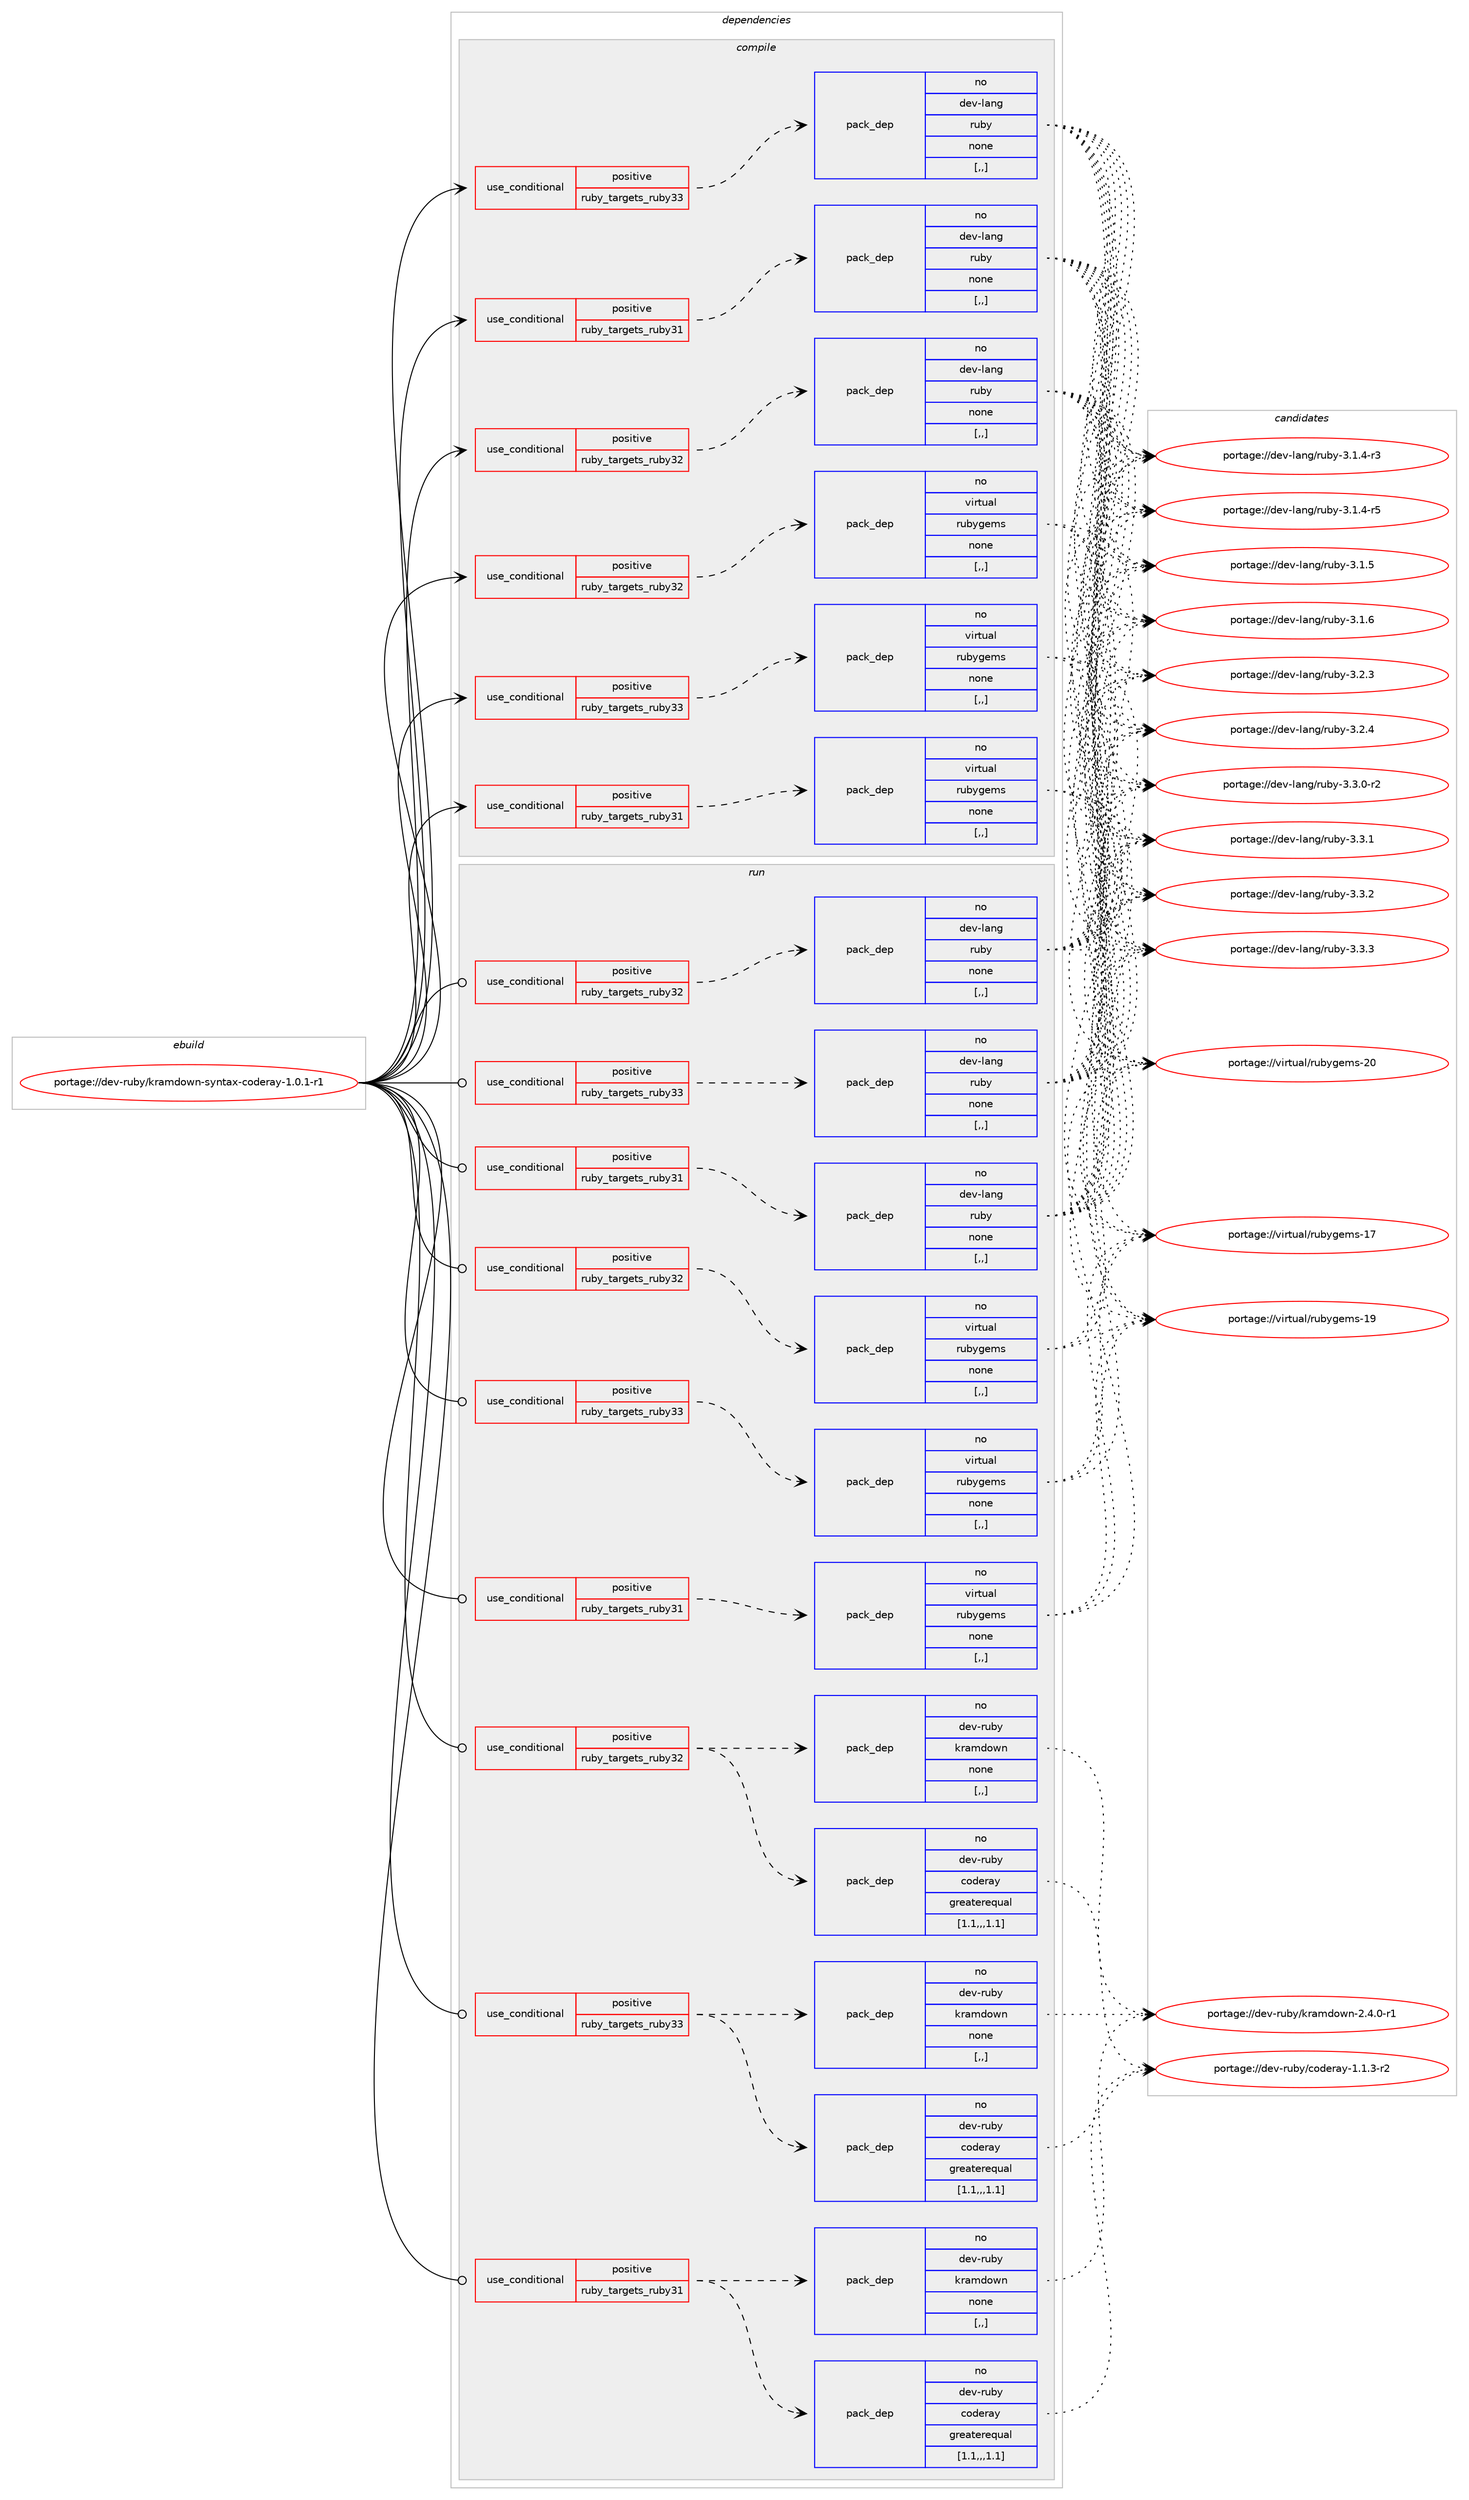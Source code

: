 digraph prolog {

# *************
# Graph options
# *************

newrank=true;
concentrate=true;
compound=true;
graph [rankdir=LR,fontname=Helvetica,fontsize=10,ranksep=1.5];#, ranksep=2.5, nodesep=0.2];
edge  [arrowhead=vee];
node  [fontname=Helvetica,fontsize=10];

# **********
# The ebuild
# **********

subgraph cluster_leftcol {
color=gray;
rank=same;
label=<<i>ebuild</i>>;
id [label="portage://dev-ruby/kramdown-syntax-coderay-1.0.1-r1", color=red, width=4, href="../dev-ruby/kramdown-syntax-coderay-1.0.1-r1.svg"];
}

# ****************
# The dependencies
# ****************

subgraph cluster_midcol {
color=gray;
label=<<i>dependencies</i>>;
subgraph cluster_compile {
fillcolor="#eeeeee";
style=filled;
label=<<i>compile</i>>;
subgraph cond48412 {
dependency184047 [label=<<TABLE BORDER="0" CELLBORDER="1" CELLSPACING="0" CELLPADDING="4"><TR><TD ROWSPAN="3" CELLPADDING="10">use_conditional</TD></TR><TR><TD>positive</TD></TR><TR><TD>ruby_targets_ruby31</TD></TR></TABLE>>, shape=none, color=red];
subgraph pack134332 {
dependency184048 [label=<<TABLE BORDER="0" CELLBORDER="1" CELLSPACING="0" CELLPADDING="4" WIDTH="220"><TR><TD ROWSPAN="6" CELLPADDING="30">pack_dep</TD></TR><TR><TD WIDTH="110">no</TD></TR><TR><TD>dev-lang</TD></TR><TR><TD>ruby</TD></TR><TR><TD>none</TD></TR><TR><TD>[,,]</TD></TR></TABLE>>, shape=none, color=blue];
}
dependency184047:e -> dependency184048:w [weight=20,style="dashed",arrowhead="vee"];
}
id:e -> dependency184047:w [weight=20,style="solid",arrowhead="vee"];
subgraph cond48413 {
dependency184049 [label=<<TABLE BORDER="0" CELLBORDER="1" CELLSPACING="0" CELLPADDING="4"><TR><TD ROWSPAN="3" CELLPADDING="10">use_conditional</TD></TR><TR><TD>positive</TD></TR><TR><TD>ruby_targets_ruby31</TD></TR></TABLE>>, shape=none, color=red];
subgraph pack134333 {
dependency184050 [label=<<TABLE BORDER="0" CELLBORDER="1" CELLSPACING="0" CELLPADDING="4" WIDTH="220"><TR><TD ROWSPAN="6" CELLPADDING="30">pack_dep</TD></TR><TR><TD WIDTH="110">no</TD></TR><TR><TD>virtual</TD></TR><TR><TD>rubygems</TD></TR><TR><TD>none</TD></TR><TR><TD>[,,]</TD></TR></TABLE>>, shape=none, color=blue];
}
dependency184049:e -> dependency184050:w [weight=20,style="dashed",arrowhead="vee"];
}
id:e -> dependency184049:w [weight=20,style="solid",arrowhead="vee"];
subgraph cond48414 {
dependency184051 [label=<<TABLE BORDER="0" CELLBORDER="1" CELLSPACING="0" CELLPADDING="4"><TR><TD ROWSPAN="3" CELLPADDING="10">use_conditional</TD></TR><TR><TD>positive</TD></TR><TR><TD>ruby_targets_ruby32</TD></TR></TABLE>>, shape=none, color=red];
subgraph pack134334 {
dependency184052 [label=<<TABLE BORDER="0" CELLBORDER="1" CELLSPACING="0" CELLPADDING="4" WIDTH="220"><TR><TD ROWSPAN="6" CELLPADDING="30">pack_dep</TD></TR><TR><TD WIDTH="110">no</TD></TR><TR><TD>dev-lang</TD></TR><TR><TD>ruby</TD></TR><TR><TD>none</TD></TR><TR><TD>[,,]</TD></TR></TABLE>>, shape=none, color=blue];
}
dependency184051:e -> dependency184052:w [weight=20,style="dashed",arrowhead="vee"];
}
id:e -> dependency184051:w [weight=20,style="solid",arrowhead="vee"];
subgraph cond48415 {
dependency184053 [label=<<TABLE BORDER="0" CELLBORDER="1" CELLSPACING="0" CELLPADDING="4"><TR><TD ROWSPAN="3" CELLPADDING="10">use_conditional</TD></TR><TR><TD>positive</TD></TR><TR><TD>ruby_targets_ruby32</TD></TR></TABLE>>, shape=none, color=red];
subgraph pack134335 {
dependency184054 [label=<<TABLE BORDER="0" CELLBORDER="1" CELLSPACING="0" CELLPADDING="4" WIDTH="220"><TR><TD ROWSPAN="6" CELLPADDING="30">pack_dep</TD></TR><TR><TD WIDTH="110">no</TD></TR><TR><TD>virtual</TD></TR><TR><TD>rubygems</TD></TR><TR><TD>none</TD></TR><TR><TD>[,,]</TD></TR></TABLE>>, shape=none, color=blue];
}
dependency184053:e -> dependency184054:w [weight=20,style="dashed",arrowhead="vee"];
}
id:e -> dependency184053:w [weight=20,style="solid",arrowhead="vee"];
subgraph cond48416 {
dependency184055 [label=<<TABLE BORDER="0" CELLBORDER="1" CELLSPACING="0" CELLPADDING="4"><TR><TD ROWSPAN="3" CELLPADDING="10">use_conditional</TD></TR><TR><TD>positive</TD></TR><TR><TD>ruby_targets_ruby33</TD></TR></TABLE>>, shape=none, color=red];
subgraph pack134336 {
dependency184056 [label=<<TABLE BORDER="0" CELLBORDER="1" CELLSPACING="0" CELLPADDING="4" WIDTH="220"><TR><TD ROWSPAN="6" CELLPADDING="30">pack_dep</TD></TR><TR><TD WIDTH="110">no</TD></TR><TR><TD>dev-lang</TD></TR><TR><TD>ruby</TD></TR><TR><TD>none</TD></TR><TR><TD>[,,]</TD></TR></TABLE>>, shape=none, color=blue];
}
dependency184055:e -> dependency184056:w [weight=20,style="dashed",arrowhead="vee"];
}
id:e -> dependency184055:w [weight=20,style="solid",arrowhead="vee"];
subgraph cond48417 {
dependency184057 [label=<<TABLE BORDER="0" CELLBORDER="1" CELLSPACING="0" CELLPADDING="4"><TR><TD ROWSPAN="3" CELLPADDING="10">use_conditional</TD></TR><TR><TD>positive</TD></TR><TR><TD>ruby_targets_ruby33</TD></TR></TABLE>>, shape=none, color=red];
subgraph pack134337 {
dependency184058 [label=<<TABLE BORDER="0" CELLBORDER="1" CELLSPACING="0" CELLPADDING="4" WIDTH="220"><TR><TD ROWSPAN="6" CELLPADDING="30">pack_dep</TD></TR><TR><TD WIDTH="110">no</TD></TR><TR><TD>virtual</TD></TR><TR><TD>rubygems</TD></TR><TR><TD>none</TD></TR><TR><TD>[,,]</TD></TR></TABLE>>, shape=none, color=blue];
}
dependency184057:e -> dependency184058:w [weight=20,style="dashed",arrowhead="vee"];
}
id:e -> dependency184057:w [weight=20,style="solid",arrowhead="vee"];
}
subgraph cluster_compileandrun {
fillcolor="#eeeeee";
style=filled;
label=<<i>compile and run</i>>;
}
subgraph cluster_run {
fillcolor="#eeeeee";
style=filled;
label=<<i>run</i>>;
subgraph cond48418 {
dependency184059 [label=<<TABLE BORDER="0" CELLBORDER="1" CELLSPACING="0" CELLPADDING="4"><TR><TD ROWSPAN="3" CELLPADDING="10">use_conditional</TD></TR><TR><TD>positive</TD></TR><TR><TD>ruby_targets_ruby31</TD></TR></TABLE>>, shape=none, color=red];
subgraph pack134338 {
dependency184060 [label=<<TABLE BORDER="0" CELLBORDER="1" CELLSPACING="0" CELLPADDING="4" WIDTH="220"><TR><TD ROWSPAN="6" CELLPADDING="30">pack_dep</TD></TR><TR><TD WIDTH="110">no</TD></TR><TR><TD>dev-lang</TD></TR><TR><TD>ruby</TD></TR><TR><TD>none</TD></TR><TR><TD>[,,]</TD></TR></TABLE>>, shape=none, color=blue];
}
dependency184059:e -> dependency184060:w [weight=20,style="dashed",arrowhead="vee"];
}
id:e -> dependency184059:w [weight=20,style="solid",arrowhead="odot"];
subgraph cond48419 {
dependency184061 [label=<<TABLE BORDER="0" CELLBORDER="1" CELLSPACING="0" CELLPADDING="4"><TR><TD ROWSPAN="3" CELLPADDING="10">use_conditional</TD></TR><TR><TD>positive</TD></TR><TR><TD>ruby_targets_ruby31</TD></TR></TABLE>>, shape=none, color=red];
subgraph pack134339 {
dependency184062 [label=<<TABLE BORDER="0" CELLBORDER="1" CELLSPACING="0" CELLPADDING="4" WIDTH="220"><TR><TD ROWSPAN="6" CELLPADDING="30">pack_dep</TD></TR><TR><TD WIDTH="110">no</TD></TR><TR><TD>dev-ruby</TD></TR><TR><TD>coderay</TD></TR><TR><TD>greaterequal</TD></TR><TR><TD>[1.1,,,1.1]</TD></TR></TABLE>>, shape=none, color=blue];
}
dependency184061:e -> dependency184062:w [weight=20,style="dashed",arrowhead="vee"];
subgraph pack134340 {
dependency184063 [label=<<TABLE BORDER="0" CELLBORDER="1" CELLSPACING="0" CELLPADDING="4" WIDTH="220"><TR><TD ROWSPAN="6" CELLPADDING="30">pack_dep</TD></TR><TR><TD WIDTH="110">no</TD></TR><TR><TD>dev-ruby</TD></TR><TR><TD>kramdown</TD></TR><TR><TD>none</TD></TR><TR><TD>[,,]</TD></TR></TABLE>>, shape=none, color=blue];
}
dependency184061:e -> dependency184063:w [weight=20,style="dashed",arrowhead="vee"];
}
id:e -> dependency184061:w [weight=20,style="solid",arrowhead="odot"];
subgraph cond48420 {
dependency184064 [label=<<TABLE BORDER="0" CELLBORDER="1" CELLSPACING="0" CELLPADDING="4"><TR><TD ROWSPAN="3" CELLPADDING="10">use_conditional</TD></TR><TR><TD>positive</TD></TR><TR><TD>ruby_targets_ruby31</TD></TR></TABLE>>, shape=none, color=red];
subgraph pack134341 {
dependency184065 [label=<<TABLE BORDER="0" CELLBORDER="1" CELLSPACING="0" CELLPADDING="4" WIDTH="220"><TR><TD ROWSPAN="6" CELLPADDING="30">pack_dep</TD></TR><TR><TD WIDTH="110">no</TD></TR><TR><TD>virtual</TD></TR><TR><TD>rubygems</TD></TR><TR><TD>none</TD></TR><TR><TD>[,,]</TD></TR></TABLE>>, shape=none, color=blue];
}
dependency184064:e -> dependency184065:w [weight=20,style="dashed",arrowhead="vee"];
}
id:e -> dependency184064:w [weight=20,style="solid",arrowhead="odot"];
subgraph cond48421 {
dependency184066 [label=<<TABLE BORDER="0" CELLBORDER="1" CELLSPACING="0" CELLPADDING="4"><TR><TD ROWSPAN="3" CELLPADDING="10">use_conditional</TD></TR><TR><TD>positive</TD></TR><TR><TD>ruby_targets_ruby32</TD></TR></TABLE>>, shape=none, color=red];
subgraph pack134342 {
dependency184067 [label=<<TABLE BORDER="0" CELLBORDER="1" CELLSPACING="0" CELLPADDING="4" WIDTH="220"><TR><TD ROWSPAN="6" CELLPADDING="30">pack_dep</TD></TR><TR><TD WIDTH="110">no</TD></TR><TR><TD>dev-lang</TD></TR><TR><TD>ruby</TD></TR><TR><TD>none</TD></TR><TR><TD>[,,]</TD></TR></TABLE>>, shape=none, color=blue];
}
dependency184066:e -> dependency184067:w [weight=20,style="dashed",arrowhead="vee"];
}
id:e -> dependency184066:w [weight=20,style="solid",arrowhead="odot"];
subgraph cond48422 {
dependency184068 [label=<<TABLE BORDER="0" CELLBORDER="1" CELLSPACING="0" CELLPADDING="4"><TR><TD ROWSPAN="3" CELLPADDING="10">use_conditional</TD></TR><TR><TD>positive</TD></TR><TR><TD>ruby_targets_ruby32</TD></TR></TABLE>>, shape=none, color=red];
subgraph pack134343 {
dependency184069 [label=<<TABLE BORDER="0" CELLBORDER="1" CELLSPACING="0" CELLPADDING="4" WIDTH="220"><TR><TD ROWSPAN="6" CELLPADDING="30">pack_dep</TD></TR><TR><TD WIDTH="110">no</TD></TR><TR><TD>dev-ruby</TD></TR><TR><TD>coderay</TD></TR><TR><TD>greaterequal</TD></TR><TR><TD>[1.1,,,1.1]</TD></TR></TABLE>>, shape=none, color=blue];
}
dependency184068:e -> dependency184069:w [weight=20,style="dashed",arrowhead="vee"];
subgraph pack134344 {
dependency184070 [label=<<TABLE BORDER="0" CELLBORDER="1" CELLSPACING="0" CELLPADDING="4" WIDTH="220"><TR><TD ROWSPAN="6" CELLPADDING="30">pack_dep</TD></TR><TR><TD WIDTH="110">no</TD></TR><TR><TD>dev-ruby</TD></TR><TR><TD>kramdown</TD></TR><TR><TD>none</TD></TR><TR><TD>[,,]</TD></TR></TABLE>>, shape=none, color=blue];
}
dependency184068:e -> dependency184070:w [weight=20,style="dashed",arrowhead="vee"];
}
id:e -> dependency184068:w [weight=20,style="solid",arrowhead="odot"];
subgraph cond48423 {
dependency184071 [label=<<TABLE BORDER="0" CELLBORDER="1" CELLSPACING="0" CELLPADDING="4"><TR><TD ROWSPAN="3" CELLPADDING="10">use_conditional</TD></TR><TR><TD>positive</TD></TR><TR><TD>ruby_targets_ruby32</TD></TR></TABLE>>, shape=none, color=red];
subgraph pack134345 {
dependency184072 [label=<<TABLE BORDER="0" CELLBORDER="1" CELLSPACING="0" CELLPADDING="4" WIDTH="220"><TR><TD ROWSPAN="6" CELLPADDING="30">pack_dep</TD></TR><TR><TD WIDTH="110">no</TD></TR><TR><TD>virtual</TD></TR><TR><TD>rubygems</TD></TR><TR><TD>none</TD></TR><TR><TD>[,,]</TD></TR></TABLE>>, shape=none, color=blue];
}
dependency184071:e -> dependency184072:w [weight=20,style="dashed",arrowhead="vee"];
}
id:e -> dependency184071:w [weight=20,style="solid",arrowhead="odot"];
subgraph cond48424 {
dependency184073 [label=<<TABLE BORDER="0" CELLBORDER="1" CELLSPACING="0" CELLPADDING="4"><TR><TD ROWSPAN="3" CELLPADDING="10">use_conditional</TD></TR><TR><TD>positive</TD></TR><TR><TD>ruby_targets_ruby33</TD></TR></TABLE>>, shape=none, color=red];
subgraph pack134346 {
dependency184074 [label=<<TABLE BORDER="0" CELLBORDER="1" CELLSPACING="0" CELLPADDING="4" WIDTH="220"><TR><TD ROWSPAN="6" CELLPADDING="30">pack_dep</TD></TR><TR><TD WIDTH="110">no</TD></TR><TR><TD>dev-lang</TD></TR><TR><TD>ruby</TD></TR><TR><TD>none</TD></TR><TR><TD>[,,]</TD></TR></TABLE>>, shape=none, color=blue];
}
dependency184073:e -> dependency184074:w [weight=20,style="dashed",arrowhead="vee"];
}
id:e -> dependency184073:w [weight=20,style="solid",arrowhead="odot"];
subgraph cond48425 {
dependency184075 [label=<<TABLE BORDER="0" CELLBORDER="1" CELLSPACING="0" CELLPADDING="4"><TR><TD ROWSPAN="3" CELLPADDING="10">use_conditional</TD></TR><TR><TD>positive</TD></TR><TR><TD>ruby_targets_ruby33</TD></TR></TABLE>>, shape=none, color=red];
subgraph pack134347 {
dependency184076 [label=<<TABLE BORDER="0" CELLBORDER="1" CELLSPACING="0" CELLPADDING="4" WIDTH="220"><TR><TD ROWSPAN="6" CELLPADDING="30">pack_dep</TD></TR><TR><TD WIDTH="110">no</TD></TR><TR><TD>dev-ruby</TD></TR><TR><TD>coderay</TD></TR><TR><TD>greaterequal</TD></TR><TR><TD>[1.1,,,1.1]</TD></TR></TABLE>>, shape=none, color=blue];
}
dependency184075:e -> dependency184076:w [weight=20,style="dashed",arrowhead="vee"];
subgraph pack134348 {
dependency184077 [label=<<TABLE BORDER="0" CELLBORDER="1" CELLSPACING="0" CELLPADDING="4" WIDTH="220"><TR><TD ROWSPAN="6" CELLPADDING="30">pack_dep</TD></TR><TR><TD WIDTH="110">no</TD></TR><TR><TD>dev-ruby</TD></TR><TR><TD>kramdown</TD></TR><TR><TD>none</TD></TR><TR><TD>[,,]</TD></TR></TABLE>>, shape=none, color=blue];
}
dependency184075:e -> dependency184077:w [weight=20,style="dashed",arrowhead="vee"];
}
id:e -> dependency184075:w [weight=20,style="solid",arrowhead="odot"];
subgraph cond48426 {
dependency184078 [label=<<TABLE BORDER="0" CELLBORDER="1" CELLSPACING="0" CELLPADDING="4"><TR><TD ROWSPAN="3" CELLPADDING="10">use_conditional</TD></TR><TR><TD>positive</TD></TR><TR><TD>ruby_targets_ruby33</TD></TR></TABLE>>, shape=none, color=red];
subgraph pack134349 {
dependency184079 [label=<<TABLE BORDER="0" CELLBORDER="1" CELLSPACING="0" CELLPADDING="4" WIDTH="220"><TR><TD ROWSPAN="6" CELLPADDING="30">pack_dep</TD></TR><TR><TD WIDTH="110">no</TD></TR><TR><TD>virtual</TD></TR><TR><TD>rubygems</TD></TR><TR><TD>none</TD></TR><TR><TD>[,,]</TD></TR></TABLE>>, shape=none, color=blue];
}
dependency184078:e -> dependency184079:w [weight=20,style="dashed",arrowhead="vee"];
}
id:e -> dependency184078:w [weight=20,style="solid",arrowhead="odot"];
}
}

# **************
# The candidates
# **************

subgraph cluster_choices {
rank=same;
color=gray;
label=<<i>candidates</i>>;

subgraph choice134332 {
color=black;
nodesep=1;
choice100101118451089711010347114117981214551464946524511451 [label="portage://dev-lang/ruby-3.1.4-r3", color=red, width=4,href="../dev-lang/ruby-3.1.4-r3.svg"];
choice100101118451089711010347114117981214551464946524511453 [label="portage://dev-lang/ruby-3.1.4-r5", color=red, width=4,href="../dev-lang/ruby-3.1.4-r5.svg"];
choice10010111845108971101034711411798121455146494653 [label="portage://dev-lang/ruby-3.1.5", color=red, width=4,href="../dev-lang/ruby-3.1.5.svg"];
choice10010111845108971101034711411798121455146494654 [label="portage://dev-lang/ruby-3.1.6", color=red, width=4,href="../dev-lang/ruby-3.1.6.svg"];
choice10010111845108971101034711411798121455146504651 [label="portage://dev-lang/ruby-3.2.3", color=red, width=4,href="../dev-lang/ruby-3.2.3.svg"];
choice10010111845108971101034711411798121455146504652 [label="portage://dev-lang/ruby-3.2.4", color=red, width=4,href="../dev-lang/ruby-3.2.4.svg"];
choice100101118451089711010347114117981214551465146484511450 [label="portage://dev-lang/ruby-3.3.0-r2", color=red, width=4,href="../dev-lang/ruby-3.3.0-r2.svg"];
choice10010111845108971101034711411798121455146514649 [label="portage://dev-lang/ruby-3.3.1", color=red, width=4,href="../dev-lang/ruby-3.3.1.svg"];
choice10010111845108971101034711411798121455146514650 [label="portage://dev-lang/ruby-3.3.2", color=red, width=4,href="../dev-lang/ruby-3.3.2.svg"];
choice10010111845108971101034711411798121455146514651 [label="portage://dev-lang/ruby-3.3.3", color=red, width=4,href="../dev-lang/ruby-3.3.3.svg"];
dependency184048:e -> choice100101118451089711010347114117981214551464946524511451:w [style=dotted,weight="100"];
dependency184048:e -> choice100101118451089711010347114117981214551464946524511453:w [style=dotted,weight="100"];
dependency184048:e -> choice10010111845108971101034711411798121455146494653:w [style=dotted,weight="100"];
dependency184048:e -> choice10010111845108971101034711411798121455146494654:w [style=dotted,weight="100"];
dependency184048:e -> choice10010111845108971101034711411798121455146504651:w [style=dotted,weight="100"];
dependency184048:e -> choice10010111845108971101034711411798121455146504652:w [style=dotted,weight="100"];
dependency184048:e -> choice100101118451089711010347114117981214551465146484511450:w [style=dotted,weight="100"];
dependency184048:e -> choice10010111845108971101034711411798121455146514649:w [style=dotted,weight="100"];
dependency184048:e -> choice10010111845108971101034711411798121455146514650:w [style=dotted,weight="100"];
dependency184048:e -> choice10010111845108971101034711411798121455146514651:w [style=dotted,weight="100"];
}
subgraph choice134333 {
color=black;
nodesep=1;
choice118105114116117971084711411798121103101109115454955 [label="portage://virtual/rubygems-17", color=red, width=4,href="../virtual/rubygems-17.svg"];
choice118105114116117971084711411798121103101109115454957 [label="portage://virtual/rubygems-19", color=red, width=4,href="../virtual/rubygems-19.svg"];
choice118105114116117971084711411798121103101109115455048 [label="portage://virtual/rubygems-20", color=red, width=4,href="../virtual/rubygems-20.svg"];
dependency184050:e -> choice118105114116117971084711411798121103101109115454955:w [style=dotted,weight="100"];
dependency184050:e -> choice118105114116117971084711411798121103101109115454957:w [style=dotted,weight="100"];
dependency184050:e -> choice118105114116117971084711411798121103101109115455048:w [style=dotted,weight="100"];
}
subgraph choice134334 {
color=black;
nodesep=1;
choice100101118451089711010347114117981214551464946524511451 [label="portage://dev-lang/ruby-3.1.4-r3", color=red, width=4,href="../dev-lang/ruby-3.1.4-r3.svg"];
choice100101118451089711010347114117981214551464946524511453 [label="portage://dev-lang/ruby-3.1.4-r5", color=red, width=4,href="../dev-lang/ruby-3.1.4-r5.svg"];
choice10010111845108971101034711411798121455146494653 [label="portage://dev-lang/ruby-3.1.5", color=red, width=4,href="../dev-lang/ruby-3.1.5.svg"];
choice10010111845108971101034711411798121455146494654 [label="portage://dev-lang/ruby-3.1.6", color=red, width=4,href="../dev-lang/ruby-3.1.6.svg"];
choice10010111845108971101034711411798121455146504651 [label="portage://dev-lang/ruby-3.2.3", color=red, width=4,href="../dev-lang/ruby-3.2.3.svg"];
choice10010111845108971101034711411798121455146504652 [label="portage://dev-lang/ruby-3.2.4", color=red, width=4,href="../dev-lang/ruby-3.2.4.svg"];
choice100101118451089711010347114117981214551465146484511450 [label="portage://dev-lang/ruby-3.3.0-r2", color=red, width=4,href="../dev-lang/ruby-3.3.0-r2.svg"];
choice10010111845108971101034711411798121455146514649 [label="portage://dev-lang/ruby-3.3.1", color=red, width=4,href="../dev-lang/ruby-3.3.1.svg"];
choice10010111845108971101034711411798121455146514650 [label="portage://dev-lang/ruby-3.3.2", color=red, width=4,href="../dev-lang/ruby-3.3.2.svg"];
choice10010111845108971101034711411798121455146514651 [label="portage://dev-lang/ruby-3.3.3", color=red, width=4,href="../dev-lang/ruby-3.3.3.svg"];
dependency184052:e -> choice100101118451089711010347114117981214551464946524511451:w [style=dotted,weight="100"];
dependency184052:e -> choice100101118451089711010347114117981214551464946524511453:w [style=dotted,weight="100"];
dependency184052:e -> choice10010111845108971101034711411798121455146494653:w [style=dotted,weight="100"];
dependency184052:e -> choice10010111845108971101034711411798121455146494654:w [style=dotted,weight="100"];
dependency184052:e -> choice10010111845108971101034711411798121455146504651:w [style=dotted,weight="100"];
dependency184052:e -> choice10010111845108971101034711411798121455146504652:w [style=dotted,weight="100"];
dependency184052:e -> choice100101118451089711010347114117981214551465146484511450:w [style=dotted,weight="100"];
dependency184052:e -> choice10010111845108971101034711411798121455146514649:w [style=dotted,weight="100"];
dependency184052:e -> choice10010111845108971101034711411798121455146514650:w [style=dotted,weight="100"];
dependency184052:e -> choice10010111845108971101034711411798121455146514651:w [style=dotted,weight="100"];
}
subgraph choice134335 {
color=black;
nodesep=1;
choice118105114116117971084711411798121103101109115454955 [label="portage://virtual/rubygems-17", color=red, width=4,href="../virtual/rubygems-17.svg"];
choice118105114116117971084711411798121103101109115454957 [label="portage://virtual/rubygems-19", color=red, width=4,href="../virtual/rubygems-19.svg"];
choice118105114116117971084711411798121103101109115455048 [label="portage://virtual/rubygems-20", color=red, width=4,href="../virtual/rubygems-20.svg"];
dependency184054:e -> choice118105114116117971084711411798121103101109115454955:w [style=dotted,weight="100"];
dependency184054:e -> choice118105114116117971084711411798121103101109115454957:w [style=dotted,weight="100"];
dependency184054:e -> choice118105114116117971084711411798121103101109115455048:w [style=dotted,weight="100"];
}
subgraph choice134336 {
color=black;
nodesep=1;
choice100101118451089711010347114117981214551464946524511451 [label="portage://dev-lang/ruby-3.1.4-r3", color=red, width=4,href="../dev-lang/ruby-3.1.4-r3.svg"];
choice100101118451089711010347114117981214551464946524511453 [label="portage://dev-lang/ruby-3.1.4-r5", color=red, width=4,href="../dev-lang/ruby-3.1.4-r5.svg"];
choice10010111845108971101034711411798121455146494653 [label="portage://dev-lang/ruby-3.1.5", color=red, width=4,href="../dev-lang/ruby-3.1.5.svg"];
choice10010111845108971101034711411798121455146494654 [label="portage://dev-lang/ruby-3.1.6", color=red, width=4,href="../dev-lang/ruby-3.1.6.svg"];
choice10010111845108971101034711411798121455146504651 [label="portage://dev-lang/ruby-3.2.3", color=red, width=4,href="../dev-lang/ruby-3.2.3.svg"];
choice10010111845108971101034711411798121455146504652 [label="portage://dev-lang/ruby-3.2.4", color=red, width=4,href="../dev-lang/ruby-3.2.4.svg"];
choice100101118451089711010347114117981214551465146484511450 [label="portage://dev-lang/ruby-3.3.0-r2", color=red, width=4,href="../dev-lang/ruby-3.3.0-r2.svg"];
choice10010111845108971101034711411798121455146514649 [label="portage://dev-lang/ruby-3.3.1", color=red, width=4,href="../dev-lang/ruby-3.3.1.svg"];
choice10010111845108971101034711411798121455146514650 [label="portage://dev-lang/ruby-3.3.2", color=red, width=4,href="../dev-lang/ruby-3.3.2.svg"];
choice10010111845108971101034711411798121455146514651 [label="portage://dev-lang/ruby-3.3.3", color=red, width=4,href="../dev-lang/ruby-3.3.3.svg"];
dependency184056:e -> choice100101118451089711010347114117981214551464946524511451:w [style=dotted,weight="100"];
dependency184056:e -> choice100101118451089711010347114117981214551464946524511453:w [style=dotted,weight="100"];
dependency184056:e -> choice10010111845108971101034711411798121455146494653:w [style=dotted,weight="100"];
dependency184056:e -> choice10010111845108971101034711411798121455146494654:w [style=dotted,weight="100"];
dependency184056:e -> choice10010111845108971101034711411798121455146504651:w [style=dotted,weight="100"];
dependency184056:e -> choice10010111845108971101034711411798121455146504652:w [style=dotted,weight="100"];
dependency184056:e -> choice100101118451089711010347114117981214551465146484511450:w [style=dotted,weight="100"];
dependency184056:e -> choice10010111845108971101034711411798121455146514649:w [style=dotted,weight="100"];
dependency184056:e -> choice10010111845108971101034711411798121455146514650:w [style=dotted,weight="100"];
dependency184056:e -> choice10010111845108971101034711411798121455146514651:w [style=dotted,weight="100"];
}
subgraph choice134337 {
color=black;
nodesep=1;
choice118105114116117971084711411798121103101109115454955 [label="portage://virtual/rubygems-17", color=red, width=4,href="../virtual/rubygems-17.svg"];
choice118105114116117971084711411798121103101109115454957 [label="portage://virtual/rubygems-19", color=red, width=4,href="../virtual/rubygems-19.svg"];
choice118105114116117971084711411798121103101109115455048 [label="portage://virtual/rubygems-20", color=red, width=4,href="../virtual/rubygems-20.svg"];
dependency184058:e -> choice118105114116117971084711411798121103101109115454955:w [style=dotted,weight="100"];
dependency184058:e -> choice118105114116117971084711411798121103101109115454957:w [style=dotted,weight="100"];
dependency184058:e -> choice118105114116117971084711411798121103101109115455048:w [style=dotted,weight="100"];
}
subgraph choice134338 {
color=black;
nodesep=1;
choice100101118451089711010347114117981214551464946524511451 [label="portage://dev-lang/ruby-3.1.4-r3", color=red, width=4,href="../dev-lang/ruby-3.1.4-r3.svg"];
choice100101118451089711010347114117981214551464946524511453 [label="portage://dev-lang/ruby-3.1.4-r5", color=red, width=4,href="../dev-lang/ruby-3.1.4-r5.svg"];
choice10010111845108971101034711411798121455146494653 [label="portage://dev-lang/ruby-3.1.5", color=red, width=4,href="../dev-lang/ruby-3.1.5.svg"];
choice10010111845108971101034711411798121455146494654 [label="portage://dev-lang/ruby-3.1.6", color=red, width=4,href="../dev-lang/ruby-3.1.6.svg"];
choice10010111845108971101034711411798121455146504651 [label="portage://dev-lang/ruby-3.2.3", color=red, width=4,href="../dev-lang/ruby-3.2.3.svg"];
choice10010111845108971101034711411798121455146504652 [label="portage://dev-lang/ruby-3.2.4", color=red, width=4,href="../dev-lang/ruby-3.2.4.svg"];
choice100101118451089711010347114117981214551465146484511450 [label="portage://dev-lang/ruby-3.3.0-r2", color=red, width=4,href="../dev-lang/ruby-3.3.0-r2.svg"];
choice10010111845108971101034711411798121455146514649 [label="portage://dev-lang/ruby-3.3.1", color=red, width=4,href="../dev-lang/ruby-3.3.1.svg"];
choice10010111845108971101034711411798121455146514650 [label="portage://dev-lang/ruby-3.3.2", color=red, width=4,href="../dev-lang/ruby-3.3.2.svg"];
choice10010111845108971101034711411798121455146514651 [label="portage://dev-lang/ruby-3.3.3", color=red, width=4,href="../dev-lang/ruby-3.3.3.svg"];
dependency184060:e -> choice100101118451089711010347114117981214551464946524511451:w [style=dotted,weight="100"];
dependency184060:e -> choice100101118451089711010347114117981214551464946524511453:w [style=dotted,weight="100"];
dependency184060:e -> choice10010111845108971101034711411798121455146494653:w [style=dotted,weight="100"];
dependency184060:e -> choice10010111845108971101034711411798121455146494654:w [style=dotted,weight="100"];
dependency184060:e -> choice10010111845108971101034711411798121455146504651:w [style=dotted,weight="100"];
dependency184060:e -> choice10010111845108971101034711411798121455146504652:w [style=dotted,weight="100"];
dependency184060:e -> choice100101118451089711010347114117981214551465146484511450:w [style=dotted,weight="100"];
dependency184060:e -> choice10010111845108971101034711411798121455146514649:w [style=dotted,weight="100"];
dependency184060:e -> choice10010111845108971101034711411798121455146514650:w [style=dotted,weight="100"];
dependency184060:e -> choice10010111845108971101034711411798121455146514651:w [style=dotted,weight="100"];
}
subgraph choice134339 {
color=black;
nodesep=1;
choice10010111845114117981214799111100101114971214549464946514511450 [label="portage://dev-ruby/coderay-1.1.3-r2", color=red, width=4,href="../dev-ruby/coderay-1.1.3-r2.svg"];
dependency184062:e -> choice10010111845114117981214799111100101114971214549464946514511450:w [style=dotted,weight="100"];
}
subgraph choice134340 {
color=black;
nodesep=1;
choice100101118451141179812147107114971091001111191104550465246484511449 [label="portage://dev-ruby/kramdown-2.4.0-r1", color=red, width=4,href="../dev-ruby/kramdown-2.4.0-r1.svg"];
dependency184063:e -> choice100101118451141179812147107114971091001111191104550465246484511449:w [style=dotted,weight="100"];
}
subgraph choice134341 {
color=black;
nodesep=1;
choice118105114116117971084711411798121103101109115454955 [label="portage://virtual/rubygems-17", color=red, width=4,href="../virtual/rubygems-17.svg"];
choice118105114116117971084711411798121103101109115454957 [label="portage://virtual/rubygems-19", color=red, width=4,href="../virtual/rubygems-19.svg"];
choice118105114116117971084711411798121103101109115455048 [label="portage://virtual/rubygems-20", color=red, width=4,href="../virtual/rubygems-20.svg"];
dependency184065:e -> choice118105114116117971084711411798121103101109115454955:w [style=dotted,weight="100"];
dependency184065:e -> choice118105114116117971084711411798121103101109115454957:w [style=dotted,weight="100"];
dependency184065:e -> choice118105114116117971084711411798121103101109115455048:w [style=dotted,weight="100"];
}
subgraph choice134342 {
color=black;
nodesep=1;
choice100101118451089711010347114117981214551464946524511451 [label="portage://dev-lang/ruby-3.1.4-r3", color=red, width=4,href="../dev-lang/ruby-3.1.4-r3.svg"];
choice100101118451089711010347114117981214551464946524511453 [label="portage://dev-lang/ruby-3.1.4-r5", color=red, width=4,href="../dev-lang/ruby-3.1.4-r5.svg"];
choice10010111845108971101034711411798121455146494653 [label="portage://dev-lang/ruby-3.1.5", color=red, width=4,href="../dev-lang/ruby-3.1.5.svg"];
choice10010111845108971101034711411798121455146494654 [label="portage://dev-lang/ruby-3.1.6", color=red, width=4,href="../dev-lang/ruby-3.1.6.svg"];
choice10010111845108971101034711411798121455146504651 [label="portage://dev-lang/ruby-3.2.3", color=red, width=4,href="../dev-lang/ruby-3.2.3.svg"];
choice10010111845108971101034711411798121455146504652 [label="portage://dev-lang/ruby-3.2.4", color=red, width=4,href="../dev-lang/ruby-3.2.4.svg"];
choice100101118451089711010347114117981214551465146484511450 [label="portage://dev-lang/ruby-3.3.0-r2", color=red, width=4,href="../dev-lang/ruby-3.3.0-r2.svg"];
choice10010111845108971101034711411798121455146514649 [label="portage://dev-lang/ruby-3.3.1", color=red, width=4,href="../dev-lang/ruby-3.3.1.svg"];
choice10010111845108971101034711411798121455146514650 [label="portage://dev-lang/ruby-3.3.2", color=red, width=4,href="../dev-lang/ruby-3.3.2.svg"];
choice10010111845108971101034711411798121455146514651 [label="portage://dev-lang/ruby-3.3.3", color=red, width=4,href="../dev-lang/ruby-3.3.3.svg"];
dependency184067:e -> choice100101118451089711010347114117981214551464946524511451:w [style=dotted,weight="100"];
dependency184067:e -> choice100101118451089711010347114117981214551464946524511453:w [style=dotted,weight="100"];
dependency184067:e -> choice10010111845108971101034711411798121455146494653:w [style=dotted,weight="100"];
dependency184067:e -> choice10010111845108971101034711411798121455146494654:w [style=dotted,weight="100"];
dependency184067:e -> choice10010111845108971101034711411798121455146504651:w [style=dotted,weight="100"];
dependency184067:e -> choice10010111845108971101034711411798121455146504652:w [style=dotted,weight="100"];
dependency184067:e -> choice100101118451089711010347114117981214551465146484511450:w [style=dotted,weight="100"];
dependency184067:e -> choice10010111845108971101034711411798121455146514649:w [style=dotted,weight="100"];
dependency184067:e -> choice10010111845108971101034711411798121455146514650:w [style=dotted,weight="100"];
dependency184067:e -> choice10010111845108971101034711411798121455146514651:w [style=dotted,weight="100"];
}
subgraph choice134343 {
color=black;
nodesep=1;
choice10010111845114117981214799111100101114971214549464946514511450 [label="portage://dev-ruby/coderay-1.1.3-r2", color=red, width=4,href="../dev-ruby/coderay-1.1.3-r2.svg"];
dependency184069:e -> choice10010111845114117981214799111100101114971214549464946514511450:w [style=dotted,weight="100"];
}
subgraph choice134344 {
color=black;
nodesep=1;
choice100101118451141179812147107114971091001111191104550465246484511449 [label="portage://dev-ruby/kramdown-2.4.0-r1", color=red, width=4,href="../dev-ruby/kramdown-2.4.0-r1.svg"];
dependency184070:e -> choice100101118451141179812147107114971091001111191104550465246484511449:w [style=dotted,weight="100"];
}
subgraph choice134345 {
color=black;
nodesep=1;
choice118105114116117971084711411798121103101109115454955 [label="portage://virtual/rubygems-17", color=red, width=4,href="../virtual/rubygems-17.svg"];
choice118105114116117971084711411798121103101109115454957 [label="portage://virtual/rubygems-19", color=red, width=4,href="../virtual/rubygems-19.svg"];
choice118105114116117971084711411798121103101109115455048 [label="portage://virtual/rubygems-20", color=red, width=4,href="../virtual/rubygems-20.svg"];
dependency184072:e -> choice118105114116117971084711411798121103101109115454955:w [style=dotted,weight="100"];
dependency184072:e -> choice118105114116117971084711411798121103101109115454957:w [style=dotted,weight="100"];
dependency184072:e -> choice118105114116117971084711411798121103101109115455048:w [style=dotted,weight="100"];
}
subgraph choice134346 {
color=black;
nodesep=1;
choice100101118451089711010347114117981214551464946524511451 [label="portage://dev-lang/ruby-3.1.4-r3", color=red, width=4,href="../dev-lang/ruby-3.1.4-r3.svg"];
choice100101118451089711010347114117981214551464946524511453 [label="portage://dev-lang/ruby-3.1.4-r5", color=red, width=4,href="../dev-lang/ruby-3.1.4-r5.svg"];
choice10010111845108971101034711411798121455146494653 [label="portage://dev-lang/ruby-3.1.5", color=red, width=4,href="../dev-lang/ruby-3.1.5.svg"];
choice10010111845108971101034711411798121455146494654 [label="portage://dev-lang/ruby-3.1.6", color=red, width=4,href="../dev-lang/ruby-3.1.6.svg"];
choice10010111845108971101034711411798121455146504651 [label="portage://dev-lang/ruby-3.2.3", color=red, width=4,href="../dev-lang/ruby-3.2.3.svg"];
choice10010111845108971101034711411798121455146504652 [label="portage://dev-lang/ruby-3.2.4", color=red, width=4,href="../dev-lang/ruby-3.2.4.svg"];
choice100101118451089711010347114117981214551465146484511450 [label="portage://dev-lang/ruby-3.3.0-r2", color=red, width=4,href="../dev-lang/ruby-3.3.0-r2.svg"];
choice10010111845108971101034711411798121455146514649 [label="portage://dev-lang/ruby-3.3.1", color=red, width=4,href="../dev-lang/ruby-3.3.1.svg"];
choice10010111845108971101034711411798121455146514650 [label="portage://dev-lang/ruby-3.3.2", color=red, width=4,href="../dev-lang/ruby-3.3.2.svg"];
choice10010111845108971101034711411798121455146514651 [label="portage://dev-lang/ruby-3.3.3", color=red, width=4,href="../dev-lang/ruby-3.3.3.svg"];
dependency184074:e -> choice100101118451089711010347114117981214551464946524511451:w [style=dotted,weight="100"];
dependency184074:e -> choice100101118451089711010347114117981214551464946524511453:w [style=dotted,weight="100"];
dependency184074:e -> choice10010111845108971101034711411798121455146494653:w [style=dotted,weight="100"];
dependency184074:e -> choice10010111845108971101034711411798121455146494654:w [style=dotted,weight="100"];
dependency184074:e -> choice10010111845108971101034711411798121455146504651:w [style=dotted,weight="100"];
dependency184074:e -> choice10010111845108971101034711411798121455146504652:w [style=dotted,weight="100"];
dependency184074:e -> choice100101118451089711010347114117981214551465146484511450:w [style=dotted,weight="100"];
dependency184074:e -> choice10010111845108971101034711411798121455146514649:w [style=dotted,weight="100"];
dependency184074:e -> choice10010111845108971101034711411798121455146514650:w [style=dotted,weight="100"];
dependency184074:e -> choice10010111845108971101034711411798121455146514651:w [style=dotted,weight="100"];
}
subgraph choice134347 {
color=black;
nodesep=1;
choice10010111845114117981214799111100101114971214549464946514511450 [label="portage://dev-ruby/coderay-1.1.3-r2", color=red, width=4,href="../dev-ruby/coderay-1.1.3-r2.svg"];
dependency184076:e -> choice10010111845114117981214799111100101114971214549464946514511450:w [style=dotted,weight="100"];
}
subgraph choice134348 {
color=black;
nodesep=1;
choice100101118451141179812147107114971091001111191104550465246484511449 [label="portage://dev-ruby/kramdown-2.4.0-r1", color=red, width=4,href="../dev-ruby/kramdown-2.4.0-r1.svg"];
dependency184077:e -> choice100101118451141179812147107114971091001111191104550465246484511449:w [style=dotted,weight="100"];
}
subgraph choice134349 {
color=black;
nodesep=1;
choice118105114116117971084711411798121103101109115454955 [label="portage://virtual/rubygems-17", color=red, width=4,href="../virtual/rubygems-17.svg"];
choice118105114116117971084711411798121103101109115454957 [label="portage://virtual/rubygems-19", color=red, width=4,href="../virtual/rubygems-19.svg"];
choice118105114116117971084711411798121103101109115455048 [label="portage://virtual/rubygems-20", color=red, width=4,href="../virtual/rubygems-20.svg"];
dependency184079:e -> choice118105114116117971084711411798121103101109115454955:w [style=dotted,weight="100"];
dependency184079:e -> choice118105114116117971084711411798121103101109115454957:w [style=dotted,weight="100"];
dependency184079:e -> choice118105114116117971084711411798121103101109115455048:w [style=dotted,weight="100"];
}
}

}
